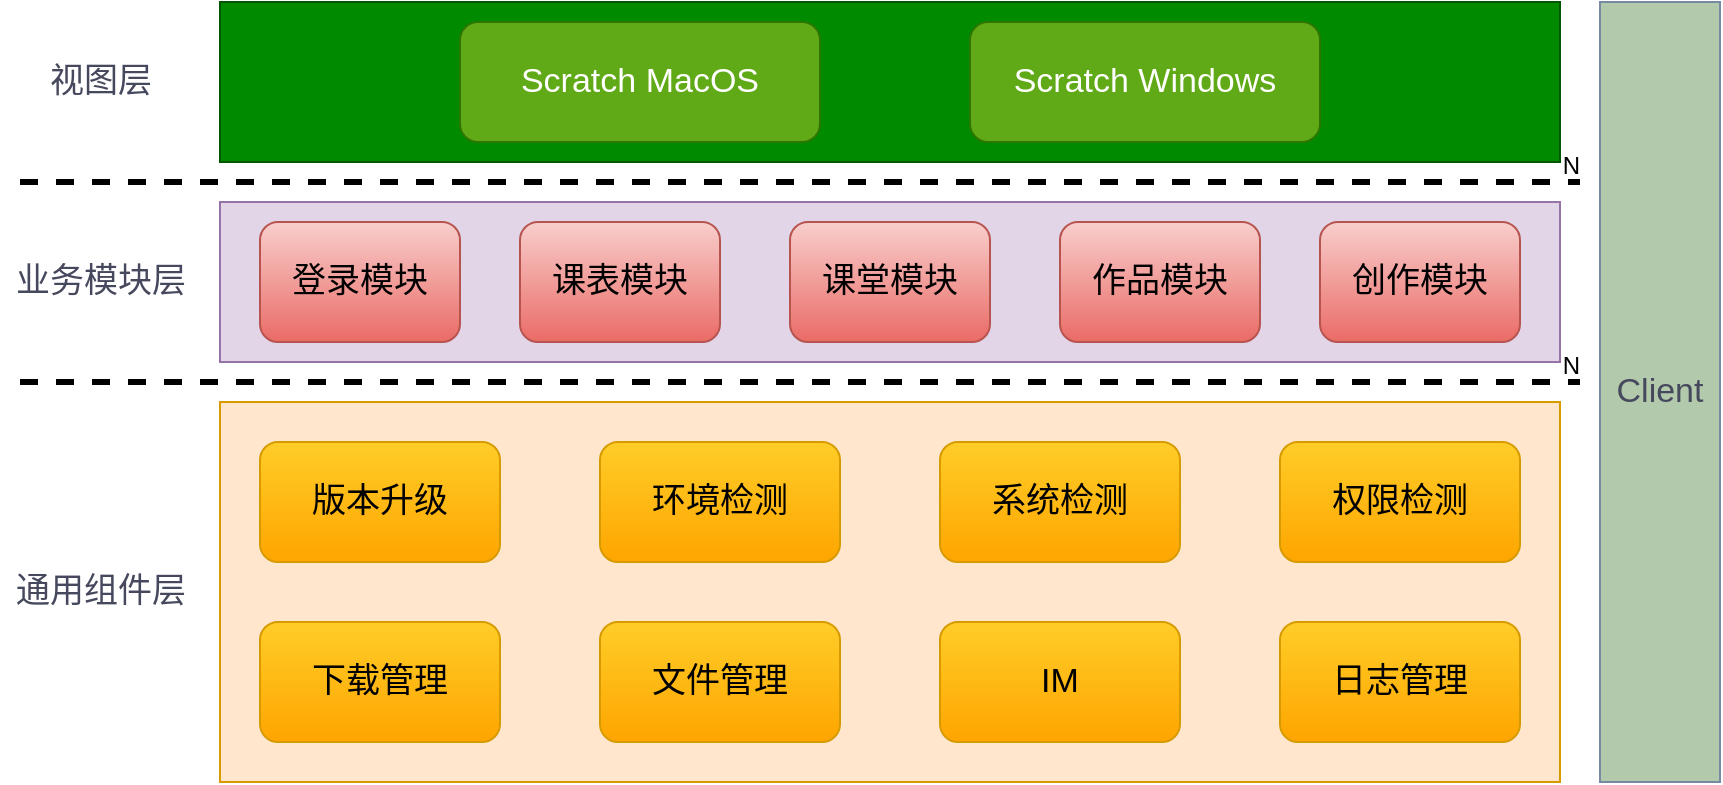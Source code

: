 <mxfile version="14.2.9" type="github">
  <diagram id="VWVFJVes9-g0_I1mJS6b" name="第 1 页">
    <mxGraphModel dx="1298" dy="680" grid="1" gridSize="10" guides="1" tooltips="1" connect="1" arrows="1" fold="1" page="1" pageScale="1" pageWidth="827" pageHeight="1169" math="0" shadow="0">
      <root>
        <mxCell id="0" />
        <mxCell id="1" parent="0" />
        <mxCell id="UZmFs733BQsYc4uuSasd-6" value="" style="rounded=0;whiteSpace=wrap;html=1;sketch=0;strokeColor=#005700;fillColor=#008a00;fontColor=#ffffff;" vertex="1" parent="1">
          <mxGeometry x="160" y="40" width="670" height="80" as="geometry" />
        </mxCell>
        <mxCell id="UZmFs733BQsYc4uuSasd-7" value="视图层" style="text;html=1;align=center;verticalAlign=middle;resizable=0;points=[];autosize=1;fontColor=#46495D;fontSize=17;" vertex="1" parent="1">
          <mxGeometry x="65" y="65" width="70" height="30" as="geometry" />
        </mxCell>
        <mxCell id="UZmFs733BQsYc4uuSasd-8" value="&lt;span&gt;Scratch&amp;nbsp;&lt;/span&gt;MacOS" style="rounded=1;whiteSpace=wrap;html=1;sketch=0;strokeColor=#2D7600;fillColor=#60a917;fontSize=17;fontColor=#ffffff;" vertex="1" parent="1">
          <mxGeometry x="280" y="50" width="180" height="60" as="geometry" />
        </mxCell>
        <mxCell id="UZmFs733BQsYc4uuSasd-14" value="" style="endArrow=none;html=1;rounded=1;dashed=1;fillColor=#B2C9AB;fontSize=17;fontColor=#46495D;strokeWidth=3;" edge="1" parent="1">
          <mxGeometry relative="1" as="geometry">
            <mxPoint x="60" y="130" as="sourcePoint" />
            <mxPoint x="840" y="130" as="targetPoint" />
          </mxGeometry>
        </mxCell>
        <mxCell id="UZmFs733BQsYc4uuSasd-15" value="N" style="resizable=0;html=1;align=right;verticalAlign=bottom;" connectable="0" vertex="1" parent="UZmFs733BQsYc4uuSasd-14">
          <mxGeometry x="1" relative="1" as="geometry" />
        </mxCell>
        <mxCell id="UZmFs733BQsYc4uuSasd-16" value="" style="rounded=0;whiteSpace=wrap;html=1;sketch=0;strokeColor=#9673a6;fillColor=#e1d5e7;" vertex="1" parent="1">
          <mxGeometry x="160" y="140" width="670" height="80" as="geometry" />
        </mxCell>
        <mxCell id="UZmFs733BQsYc4uuSasd-17" value="业务模块层" style="text;html=1;align=center;verticalAlign=middle;resizable=0;points=[];autosize=1;fontSize=17;fontColor=#46495D;" vertex="1" parent="1">
          <mxGeometry x="50" y="165" width="100" height="30" as="geometry" />
        </mxCell>
        <mxCell id="UZmFs733BQsYc4uuSasd-18" value="登录模块" style="rounded=1;whiteSpace=wrap;html=1;sketch=0;strokeColor=#b85450;fillColor=#f8cecc;fontSize=17;gradientColor=#ea6b66;" vertex="1" parent="1">
          <mxGeometry x="180" y="150" width="100" height="60" as="geometry" />
        </mxCell>
        <mxCell id="UZmFs733BQsYc4uuSasd-19" value="课表模块" style="rounded=1;whiteSpace=wrap;html=1;sketch=0;strokeColor=#b85450;fillColor=#f8cecc;fontSize=17;gradientColor=#ea6b66;" vertex="1" parent="1">
          <mxGeometry x="310" y="150" width="100" height="60" as="geometry" />
        </mxCell>
        <mxCell id="UZmFs733BQsYc4uuSasd-20" value="课堂模块" style="rounded=1;whiteSpace=wrap;html=1;sketch=0;strokeColor=#b85450;fillColor=#f8cecc;fontSize=17;gradientColor=#ea6b66;" vertex="1" parent="1">
          <mxGeometry x="445" y="150" width="100" height="60" as="geometry" />
        </mxCell>
        <mxCell id="UZmFs733BQsYc4uuSasd-21" value="作品模块" style="rounded=1;whiteSpace=wrap;html=1;sketch=0;strokeColor=#b85450;fillColor=#f8cecc;fontSize=17;gradientColor=#ea6b66;" vertex="1" parent="1">
          <mxGeometry x="580" y="150" width="100" height="60" as="geometry" />
        </mxCell>
        <mxCell id="UZmFs733BQsYc4uuSasd-22" value="创作模块" style="rounded=1;whiteSpace=wrap;html=1;sketch=0;strokeColor=#b85450;fillColor=#f8cecc;fontSize=17;gradientColor=#ea6b66;" vertex="1" parent="1">
          <mxGeometry x="710" y="150" width="100" height="60" as="geometry" />
        </mxCell>
        <mxCell id="UZmFs733BQsYc4uuSasd-26" value="" style="endArrow=none;html=1;rounded=1;dashed=1;fillColor=#B2C9AB;fontSize=17;fontColor=#46495D;strokeWidth=3;" edge="1" parent="1">
          <mxGeometry relative="1" as="geometry">
            <mxPoint x="60" y="230" as="sourcePoint" />
            <mxPoint x="840" y="230" as="targetPoint" />
          </mxGeometry>
        </mxCell>
        <mxCell id="UZmFs733BQsYc4uuSasd-27" value="N" style="resizable=0;html=1;align=right;verticalAlign=bottom;" connectable="0" vertex="1" parent="UZmFs733BQsYc4uuSasd-26">
          <mxGeometry x="1" relative="1" as="geometry" />
        </mxCell>
        <mxCell id="UZmFs733BQsYc4uuSasd-28" value="" style="rounded=0;whiteSpace=wrap;html=1;sketch=0;strokeColor=#d79b00;fillColor=#ffe6cc;" vertex="1" parent="1">
          <mxGeometry x="160" y="240" width="670" height="190" as="geometry" />
        </mxCell>
        <mxCell id="UZmFs733BQsYc4uuSasd-29" value="通用组件层" style="text;html=1;align=center;verticalAlign=middle;resizable=0;points=[];autosize=1;fontSize=17;fontColor=#46495D;" vertex="1" parent="1">
          <mxGeometry x="50" y="320" width="100" height="30" as="geometry" />
        </mxCell>
        <mxCell id="UZmFs733BQsYc4uuSasd-50" value="版本升级" style="rounded=1;whiteSpace=wrap;html=1;sketch=0;strokeColor=#d79b00;fillColor=#ffcd28;fontSize=17;gradientColor=#ffa500;" vertex="1" parent="1">
          <mxGeometry x="180" y="260" width="120" height="60" as="geometry" />
        </mxCell>
        <mxCell id="UZmFs733BQsYc4uuSasd-51" value="环境检测" style="rounded=1;whiteSpace=wrap;html=1;sketch=0;strokeColor=#d79b00;fillColor=#ffcd28;fontSize=17;gradientColor=#ffa500;" vertex="1" parent="1">
          <mxGeometry x="350" y="260" width="120" height="60" as="geometry" />
        </mxCell>
        <mxCell id="UZmFs733BQsYc4uuSasd-52" value="系统检测" style="rounded=1;whiteSpace=wrap;html=1;sketch=0;strokeColor=#d79b00;fillColor=#ffcd28;fontSize=17;gradientColor=#ffa500;" vertex="1" parent="1">
          <mxGeometry x="520" y="260" width="120" height="60" as="geometry" />
        </mxCell>
        <mxCell id="UZmFs733BQsYc4uuSasd-53" value="权限检测" style="rounded=1;whiteSpace=wrap;html=1;sketch=0;strokeColor=#d79b00;fillColor=#ffcd28;fontSize=17;gradientColor=#ffa500;" vertex="1" parent="1">
          <mxGeometry x="690" y="260" width="120" height="60" as="geometry" />
        </mxCell>
        <mxCell id="UZmFs733BQsYc4uuSasd-54" value="下载管理" style="rounded=1;whiteSpace=wrap;html=1;sketch=0;strokeColor=#d79b00;fillColor=#ffcd28;fontSize=17;gradientColor=#ffa500;" vertex="1" parent="1">
          <mxGeometry x="180" y="350" width="120" height="60" as="geometry" />
        </mxCell>
        <mxCell id="UZmFs733BQsYc4uuSasd-55" value="文件管理" style="rounded=1;whiteSpace=wrap;html=1;sketch=0;strokeColor=#d79b00;fillColor=#ffcd28;fontSize=17;gradientColor=#ffa500;" vertex="1" parent="1">
          <mxGeometry x="350" y="350" width="120" height="60" as="geometry" />
        </mxCell>
        <mxCell id="UZmFs733BQsYc4uuSasd-56" value="IM" style="rounded=1;whiteSpace=wrap;html=1;sketch=0;strokeColor=#d79b00;fillColor=#ffcd28;fontSize=17;gradientColor=#ffa500;" vertex="1" parent="1">
          <mxGeometry x="520" y="350" width="120" height="60" as="geometry" />
        </mxCell>
        <mxCell id="UZmFs733BQsYc4uuSasd-57" value="日志管理" style="rounded=1;whiteSpace=wrap;html=1;sketch=0;strokeColor=#d79b00;fillColor=#ffcd28;fontSize=17;gradientColor=#ffa500;" vertex="1" parent="1">
          <mxGeometry x="690" y="350" width="120" height="60" as="geometry" />
        </mxCell>
        <mxCell id="UZmFs733BQsYc4uuSasd-59" value="Client" style="rounded=0;whiteSpace=wrap;html=1;sketch=0;strokeColor=#788AA3;fillColor=#B2C9AB;fontSize=17;fontColor=#46495D;verticalAlign=middle;align=center;" vertex="1" parent="1">
          <mxGeometry x="850" y="40" width="60" height="390" as="geometry" />
        </mxCell>
        <mxCell id="UZmFs733BQsYc4uuSasd-60" value="&lt;span&gt;Scratch Windows&lt;/span&gt;" style="rounded=1;whiteSpace=wrap;html=1;sketch=0;strokeColor=#2D7600;fillColor=#60a917;fontSize=17;fontColor=#ffffff;" vertex="1" parent="1">
          <mxGeometry x="535" y="50" width="175" height="60" as="geometry" />
        </mxCell>
      </root>
    </mxGraphModel>
  </diagram>
</mxfile>
